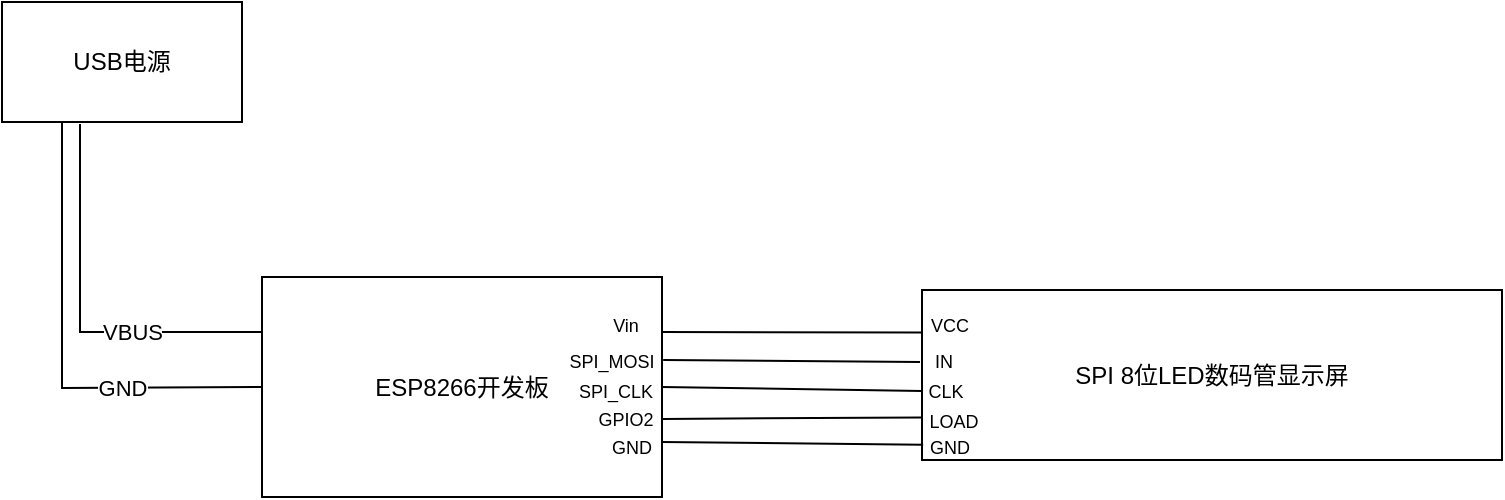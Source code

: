 <mxfile version="20.5.1" type="github">
  <diagram id="xDvwOLDfmY0kak_MDMXG" name="Page-1">
    <mxGraphModel dx="981" dy="548" grid="1" gridSize="1" guides="1" tooltips="1" connect="1" arrows="1" fold="1" page="1" pageScale="1" pageWidth="850" pageHeight="1100" math="0" shadow="0">
      <root>
        <mxCell id="0" />
        <mxCell id="1" parent="0" />
        <mxCell id="0OS4GDLedx3yr6wNYJrS-1" value="ESP8266开发板" style="rounded=0;whiteSpace=wrap;html=1;" parent="1" vertex="1">
          <mxGeometry x="160" y="227.5" width="200" height="110" as="geometry" />
        </mxCell>
        <mxCell id="0OS4GDLedx3yr6wNYJrS-2" value="SPI 8位LED数码管显示屏" style="rounded=0;whiteSpace=wrap;html=1;" parent="1" vertex="1">
          <mxGeometry x="490" y="234" width="290" height="85" as="geometry" />
        </mxCell>
        <mxCell id="0OS4GDLedx3yr6wNYJrS-3" value="USB电源" style="rounded=0;whiteSpace=wrap;html=1;" parent="1" vertex="1">
          <mxGeometry x="30" y="90" width="120" height="60" as="geometry" />
        </mxCell>
        <mxCell id="0OS4GDLedx3yr6wNYJrS-4" value="" style="endArrow=none;html=1;rounded=0;entryX=0.325;entryY=1.017;entryDx=0;entryDy=0;entryPerimeter=0;exitX=0;exitY=0.25;exitDx=0;exitDy=0;" parent="1" source="0OS4GDLedx3yr6wNYJrS-1" target="0OS4GDLedx3yr6wNYJrS-3" edge="1">
          <mxGeometry width="50" height="50" relative="1" as="geometry">
            <mxPoint x="400" y="430" as="sourcePoint" />
            <mxPoint x="450" y="380" as="targetPoint" />
            <Array as="points">
              <mxPoint x="69" y="255" />
            </Array>
          </mxGeometry>
        </mxCell>
        <mxCell id="0OS4GDLedx3yr6wNYJrS-6" value="VBUS" style="edgeLabel;html=1;align=center;verticalAlign=middle;resizable=0;points=[];" parent="0OS4GDLedx3yr6wNYJrS-4" vertex="1" connectable="0">
          <mxGeometry x="-0.333" relative="1" as="geometry">
            <mxPoint as="offset" />
          </mxGeometry>
        </mxCell>
        <mxCell id="0OS4GDLedx3yr6wNYJrS-5" value="" style="endArrow=none;html=1;rounded=0;entryX=0.25;entryY=1;entryDx=0;entryDy=0;exitX=0;exitY=0.5;exitDx=0;exitDy=0;" parent="1" source="0OS4GDLedx3yr6wNYJrS-1" target="0OS4GDLedx3yr6wNYJrS-3" edge="1">
          <mxGeometry width="50" height="50" relative="1" as="geometry">
            <mxPoint x="400" y="430" as="sourcePoint" />
            <mxPoint x="450" y="380" as="targetPoint" />
            <Array as="points">
              <mxPoint x="60" y="283" />
            </Array>
          </mxGeometry>
        </mxCell>
        <mxCell id="0OS4GDLedx3yr6wNYJrS-7" value="GND" style="edgeLabel;html=1;align=center;verticalAlign=middle;resizable=0;points=[];" parent="0OS4GDLedx3yr6wNYJrS-5" vertex="1" connectable="0">
          <mxGeometry x="-0.315" relative="1" as="geometry">
            <mxPoint x="10" as="offset" />
          </mxGeometry>
        </mxCell>
        <mxCell id="bNrwILVf-Zr8JwfPkbtk-2" value="" style="endArrow=none;html=1;rounded=0;exitX=1;exitY=0.25;exitDx=0;exitDy=0;entryX=0;entryY=0.25;entryDx=0;entryDy=0;" edge="1" parent="1" source="0OS4GDLedx3yr6wNYJrS-1" target="0OS4GDLedx3yr6wNYJrS-2">
          <mxGeometry width="50" height="50" relative="1" as="geometry">
            <mxPoint x="370" y="370" as="sourcePoint" />
            <mxPoint x="420" y="320" as="targetPoint" />
          </mxGeometry>
        </mxCell>
        <mxCell id="bNrwILVf-Zr8JwfPkbtk-3" value="" style="endArrow=none;html=1;rounded=0;exitX=1;exitY=0.75;exitDx=0;exitDy=0;entryX=0.002;entryY=0.91;entryDx=0;entryDy=0;entryPerimeter=0;" edge="1" parent="1" source="0OS4GDLedx3yr6wNYJrS-1" target="0OS4GDLedx3yr6wNYJrS-2">
          <mxGeometry width="50" height="50" relative="1" as="geometry">
            <mxPoint x="372" y="374" as="sourcePoint" />
            <mxPoint x="486" y="310" as="targetPoint" />
          </mxGeometry>
        </mxCell>
        <mxCell id="bNrwILVf-Zr8JwfPkbtk-6" value="Vin" style="text;html=1;strokeColor=none;fillColor=none;align=center;verticalAlign=middle;whiteSpace=wrap;rounded=0;fontSize=9;" vertex="1" parent="1">
          <mxGeometry x="330" y="246" width="24" height="12" as="geometry" />
        </mxCell>
        <mxCell id="bNrwILVf-Zr8JwfPkbtk-7" value="VCC" style="text;html=1;strokeColor=none;fillColor=none;align=center;verticalAlign=middle;whiteSpace=wrap;rounded=0;fontSize=9;" vertex="1" parent="1">
          <mxGeometry x="492" y="246" width="24" height="12" as="geometry" />
        </mxCell>
        <mxCell id="bNrwILVf-Zr8JwfPkbtk-9" value="GND" style="text;html=1;strokeColor=none;fillColor=none;align=center;verticalAlign=middle;whiteSpace=wrap;rounded=0;fontSize=9;" vertex="1" parent="1">
          <mxGeometry x="333" y="307" width="24" height="12" as="geometry" />
        </mxCell>
        <mxCell id="bNrwILVf-Zr8JwfPkbtk-10" value="GND" style="text;html=1;strokeColor=none;fillColor=none;align=center;verticalAlign=middle;whiteSpace=wrap;rounded=0;fontSize=9;" vertex="1" parent="1">
          <mxGeometry x="492" y="307" width="24" height="12" as="geometry" />
        </mxCell>
        <mxCell id="bNrwILVf-Zr8JwfPkbtk-12" value="SPI_MOSI" style="text;html=1;strokeColor=none;fillColor=none;align=center;verticalAlign=middle;whiteSpace=wrap;rounded=0;fontSize=9;" vertex="1" parent="1">
          <mxGeometry x="323" y="264" width="24" height="12" as="geometry" />
        </mxCell>
        <mxCell id="bNrwILVf-Zr8JwfPkbtk-13" value="IN" style="text;html=1;strokeColor=none;fillColor=none;align=center;verticalAlign=middle;whiteSpace=wrap;rounded=0;fontSize=9;" vertex="1" parent="1">
          <mxGeometry x="489" y="264" width="24" height="12" as="geometry" />
        </mxCell>
        <mxCell id="bNrwILVf-Zr8JwfPkbtk-14" value="CLK" style="text;html=1;strokeColor=none;fillColor=none;align=center;verticalAlign=middle;whiteSpace=wrap;rounded=0;fontSize=9;" vertex="1" parent="1">
          <mxGeometry x="490" y="278.5" width="24" height="12" as="geometry" />
        </mxCell>
        <mxCell id="bNrwILVf-Zr8JwfPkbtk-15" value="LOAD" style="text;html=1;strokeColor=none;fillColor=none;align=center;verticalAlign=middle;whiteSpace=wrap;rounded=0;fontSize=9;" vertex="1" parent="1">
          <mxGeometry x="494" y="293.5" width="24" height="12" as="geometry" />
        </mxCell>
        <mxCell id="bNrwILVf-Zr8JwfPkbtk-16" value="SPI_CLK" style="text;html=1;strokeColor=none;fillColor=none;align=center;verticalAlign=middle;whiteSpace=wrap;rounded=0;fontSize=9;" vertex="1" parent="1">
          <mxGeometry x="325" y="278.5" width="24" height="12" as="geometry" />
        </mxCell>
        <mxCell id="bNrwILVf-Zr8JwfPkbtk-18" value="GPIO2" style="text;html=1;strokeColor=none;fillColor=none;align=center;verticalAlign=middle;whiteSpace=wrap;rounded=0;fontSize=9;" vertex="1" parent="1">
          <mxGeometry x="330" y="292.5" width="24" height="12" as="geometry" />
        </mxCell>
        <mxCell id="bNrwILVf-Zr8JwfPkbtk-20" value="" style="endArrow=none;html=1;rounded=0;fontSize=9;exitX=1.003;exitY=0.377;exitDx=0;exitDy=0;exitPerimeter=0;entryX=0;entryY=0.5;entryDx=0;entryDy=0;" edge="1" parent="1" source="0OS4GDLedx3yr6wNYJrS-1" target="bNrwILVf-Zr8JwfPkbtk-13">
          <mxGeometry width="50" height="50" relative="1" as="geometry">
            <mxPoint x="372" y="350" as="sourcePoint" />
            <mxPoint x="422" y="300" as="targetPoint" />
          </mxGeometry>
        </mxCell>
        <mxCell id="bNrwILVf-Zr8JwfPkbtk-21" value="" style="endArrow=none;html=1;rounded=0;fontSize=9;exitX=1;exitY=0.5;exitDx=0;exitDy=0;entryX=0;entryY=0.5;entryDx=0;entryDy=0;" edge="1" parent="1" source="0OS4GDLedx3yr6wNYJrS-1" target="bNrwILVf-Zr8JwfPkbtk-14">
          <mxGeometry width="50" height="50" relative="1" as="geometry">
            <mxPoint x="373" y="349" as="sourcePoint" />
            <mxPoint x="423" y="299" as="targetPoint" />
          </mxGeometry>
        </mxCell>
        <mxCell id="bNrwILVf-Zr8JwfPkbtk-22" value="" style="endArrow=none;html=1;rounded=0;fontSize=9;exitX=1.001;exitY=0.645;exitDx=0;exitDy=0;exitPerimeter=0;entryX=0;entryY=0.75;entryDx=0;entryDy=0;" edge="1" parent="1" source="0OS4GDLedx3yr6wNYJrS-1" target="0OS4GDLedx3yr6wNYJrS-2">
          <mxGeometry width="50" height="50" relative="1" as="geometry">
            <mxPoint x="373" y="349" as="sourcePoint" />
            <mxPoint x="489" y="300" as="targetPoint" />
          </mxGeometry>
        </mxCell>
      </root>
    </mxGraphModel>
  </diagram>
</mxfile>
